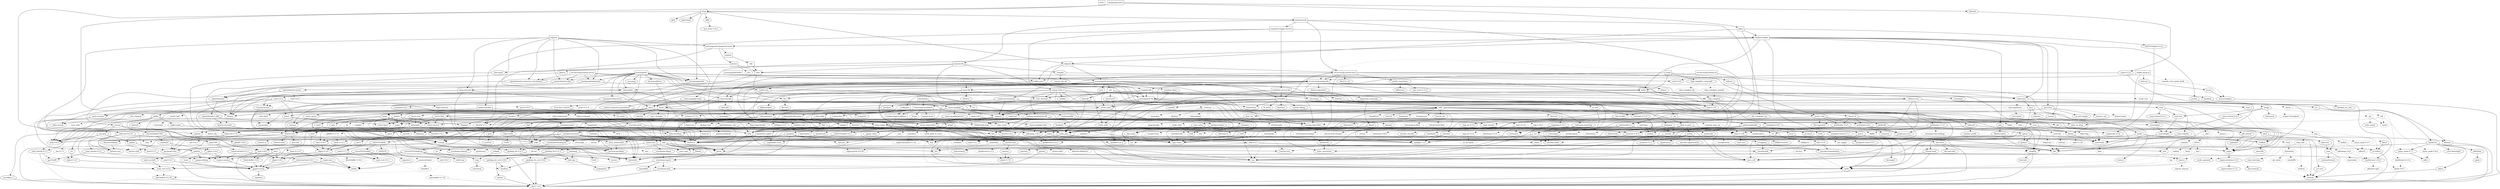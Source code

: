 digraph {
    0 [ label = "tests" shape = box]
    1 [ label = "catalyst-toolbox" shape = box]
    2 [ label = "chain-addr" shape = box]
    3 [ label = "chain-core" shape = box]
    4 [ label = "chain-ser" shape = box]
    5 [ label = "chain-crypto" shape = box]
    6 [ label = "typed-bytes" shape = box]
    7 [ label = "chain-impl-mockchain" shape = box]
    8 [ label = "cardano-legacy-address" shape = box]
    9 [ label = "chain-time" shape = box]
    10 [ label = "chain-vote" shape = box]
    11 [ label = "imhamt" shape = box]
    12 [ label = "sparse-array" shape = box]
    13 [ label = "chain-storage" shape = box]
    14 [ label = "jcli" shape = box]
    15 [ label = "jormungandr-lib" shape = box]
    16 [ label = "jormungandr-automation" shape = box]
    17 [ label = "jortestkit" shape = box]
    18 [ label = "jormungandr-integration-tests" shape = box]
    19 [ label = "hersir" shape = box]
    20 [ label = "thor" shape = box]
    21 [ label = "loki" shape = box]
    22 [ label = "mjolnir" shape = box]
    23 [ label = "snapshot-lib" shape = box]
    24 [ label = "symmetric-cipher" shape = box]
    25 [ label = "vit-servicing-station-lib" shape = box]
    26 [ label = "event-db" shape = box]
    27 [ label = "vit-servicing-station-tests" shape = box]
    28 [ label = "wallet" shape = box]
    29 [ label = "chain-path-derivation" shape = box]
    30 [ label = "hdkeygen" shape = box]
    31 [ label = "chain-network" shape = box]
    32 [ label = "jormungandrwallet" shape = box]
    33 [ label = "wallet-core" shape = box]
    34 [ label = "wallet-wasm-js" shape = box]
    35 [ label = "jormungandr" shape = box]
    36 [ label = "explorer" shape = box]
    37 [ label = "settings" shape = box]
    38 [ label = "blockchain" shape = box]
    39 [ label = "vit-servicing-station-cli" shape = box]
    40 [ label = "vit-servicing-station-server" shape = box]
    41 [ label = "iapyx" shape = box]
    42 [ label = "valgrind" shape = box]
    43 [ label = "vitup" shape = box]
    44 [ label = "mainnet-lib" shape = box]
    45 [ label = "mainnet-tools" shape = box]
    46 [ label = "scheduler-service-lib" shape = box]
    47 [ label = "signals-handler" shape = box]
    48 [ label = "snapshot-trigger-service" shape = box]
    49 [ label = "voting_tools_rs" shape = box]
    50 [ label = "integration-tests" shape = box]
    51 [ label = "cat-data-service" shape = box]
    52 [ label = "audit" shape = box]
    53 [ label = "assert_fs" ]
    54 [ label = "bech32 0.8.1" ]
    55 [ label = "clap 4.3.23" ]
    56 [ label = "color-eyre" ]
    57 [ label = "csv" ]
    58 [ label = "fraction" ]
    59 [ label = "futures" ]
    60 [ label = "gag" ]
    61 [ label = "governor" ]
    62 [ label = "graphql_client" ]
    63 [ label = "hex" ]
    64 [ label = "image" ]
    65 [ label = "itertools 0.10.5" ]
    66 [ label = "once_cell" ]
    67 [ label = "qrcode" ]
    68 [ label = "quircs" ]
    69 [ label = "rand 0.8.5" ]
    70 [ label = "rand_chacha 0.3.1" ]
    71 [ label = "rayon" ]
    72 [ label = "regex" ]
    73 [ label = "reqwest" ]
    74 [ label = "rust_decimal" ]
    75 [ label = "serde" ]
    76 [ label = "serde_json" ]
    77 [ label = "serde_yaml" ]
    78 [ label = "sscanf" ]
    79 [ label = "thiserror" ]
    80 [ label = "time 0.3.26" ]
    81 [ label = "tokio" ]
    82 [ label = "tracing" ]
    83 [ label = "tracing-subscriber" ]
    84 [ label = "url" ]
    85 [ label = "cryptoxide 0.4.4" ]
    86 [ label = "proptest" ]
    87 [ label = "quickcheck" ]
    88 [ label = "curve25519-dalek-ng" ]
    89 [ label = "ed25519-bip32 0.4.1" ]
    90 [ label = "ed25519-dalek" ]
    91 [ label = "generic-array" ]
    92 [ label = "rand_core 0.6.4" ]
    93 [ label = "sha2 0.10.7" ]
    94 [ label = "lazy_static" ]
    95 [ label = "strum" ]
    96 [ label = "cbor_event" ]
    97 [ label = "base64 0.21.2" ]
    98 [ label = "const_format" ]
    99 [ label = "criterion" style = dashed]
    100 [ label = "data-pile" ]
    101 [ label = "sled" ]
    102 [ label = "tempfile" ]
    103 [ label = "base64 0.13.1" ]
    104 [ label = "bincode" ]
    105 [ label = "bytes" ]
    106 [ label = "clap_complete" ]
    107 [ label = "gtmpl" ]
    108 [ label = "rpassword" ]
    109 [ label = "http" ]
    110 [ label = "humantime" ]
    111 [ label = "parity-multiaddr" ]
    112 [ label = "serde_with" ]
    113 [ label = "assert_cmd" ]
    114 [ label = "bytesize" ]
    115 [ label = "custom_debug" ]
    116 [ label = "flate2" ]
    117 [ label = "fs_extra" ]
    118 [ label = "json" ]
    119 [ label = "keynesis" ]
    120 [ label = "log" ]
    121 [ label = "netstat2" ]
    122 [ label = "os_info" ]
    123 [ label = "poldercast" ]
    124 [ label = "predicates 2.1.5" ]
    125 [ label = "prost 0.9.0" ]
    126 [ label = "semver" ]
    127 [ label = "sysinfo" ]
    128 [ label = "tar" ]
    129 [ label = "tokio-stream" ]
    130 [ label = "tonic 0.6.2" ]
    131 [ label = "warp" ]
    132 [ label = "zip" ]
    133 [ label = "console" ]
    134 [ label = "dialoguer" ]
    135 [ label = "indicatif" ]
    136 [ label = "sha-1" ]
    137 [ label = "sha2 0.9.9" ]
    138 [ label = "bech32 0.7.3" ]
    139 [ label = "yaml-rust" ]
    140 [ label = "ctrlc" ]
    141 [ label = "slave-pool" ]
    142 [ label = "cocoon" ]
    143 [ label = "dirs" ]
    144 [ label = "serde_test" style = dashed]
    145 [ label = "zeroize" ]
    146 [ label = "diesel" ]
    147 [ label = "diesel_migrations" ]
    148 [ label = "dotenv" ]
    149 [ label = "http-zipkin" ]
    150 [ label = "notify" ]
    151 [ label = "r2d2" ]
    152 [ label = "simplelog 0.8.0" ]
    153 [ label = "tracing-futures" ]
    154 [ label = "bb8" ]
    155 [ label = "bb8-postgres" ]
    156 [ label = "chrono" ]
    157 [ label = "dotenvy" ]
    158 [ label = "tokio-postgres" ]
    159 [ label = "cfg-if 0.1.10" ]
    160 [ label = "dyn-clone" ]
    161 [ label = "fake" ]
    162 [ label = "hyper" ]
    163 [ label = "postgres" ]
    164 [ label = "pretty_assertions" ]
    165 [ label = "rand 0.7.3" ]
    166 [ label = "rand_core 0.5.1" ]
    167 [ label = "refinery" ]
    168 [ label = "hashlink" ]
    169 [ label = "http-body" ]
    170 [ label = "pin-project" ]
    171 [ label = "clear_on_drop" ]
    172 [ label = "console_error_panic_hook" style = dashed]
    173 [ label = "getrandom 0.2.10" ]
    174 [ label = "js-sys" ]
    175 [ label = "wasm-bindgen" ]
    176 [ label = "web-sys" ]
    177 [ label = "arc-swap" ]
    178 [ label = "jsonrpsee-core" ]
    179 [ label = "jsonrpsee-http-server" ]
    180 [ label = "linked-hash-map" ]
    181 [ label = "local-ip-address" ]
    182 [ label = "lru" ]
    183 [ label = "opentelemetry" ]
    184 [ label = "opentelemetry-otlp" ]
    185 [ label = "opentelemetry-semantic-conventions" ]
    186 [ label = "tokio-util 0.6.10" ]
    187 [ label = "tracing-appender" ]
    188 [ label = "tracing-opentelemetry" ]
    189 [ label = "trust-dns-resolver" ]
    190 [ label = "anyhow" ]
    191 [ label = "async-graphql" ]
    192 [ label = "async-graphql-warp" ]
    193 [ label = "futures-channel" ]
    194 [ label = "futures-util" ]
    195 [ label = "ed25519-bip32 0.3.2" ]
    196 [ label = "prettytable-rs" ]
    197 [ label = "warp-reverse-proxy" ]
    198 [ label = "diffy" ]
    199 [ label = "glob" ]
    200 [ label = "path-slash" ]
    201 [ label = "rustls" ]
    202 [ label = "rustls-pemfile" ]
    203 [ label = "tempdir" ]
    204 [ label = "tokio-rustls" ]
    205 [ label = "uuid 0.8.2" ]
    206 [ label = "walkdir" ]
    207 [ label = "cardano-serialization-lib" ]
    208 [ label = "pharos" ]
    209 [ label = "job_scheduler_ng" ]
    210 [ label = "num-traits" ]
    211 [ label = "uuid 1.4.1" ]
    212 [ label = "bytekind" ]
    213 [ label = "cddl" ]
    214 [ label = "ciborium" ]
    215 [ label = "dashmap" ]
    216 [ label = "microtype" ]
    217 [ label = "nonempty" ]
    218 [ label = "validity" ]
    219 [ label = "cfg-if 1.0.0" ]
    220 [ label = "libmath" ]
    221 [ label = "rand_chacha 0.2.2" ]
    222 [ label = "axum" ]
    223 [ label = "metrics" ]
    224 [ label = "metrics-exporter-prometheus" ]
    225 [ label = "tower-http" ]
    226 [ label = "clap_complete_command" ]
    227 [ label = "anstyle" ]
    228 [ label = "doc-comment" ]
    229 [ label = "globwalk" ]
    230 [ label = "predicates 3.0.3" ]
    231 [ label = "predicates-core" ]
    232 [ label = "predicates-tree" ]
    233 [ label = "clap_builder" ]
    234 [ label = "backtrace" ]
    235 [ label = "color-spantrace" style = dashed]
    236 [ label = "eyre" ]
    237 [ label = "indenter" ]
    238 [ label = "owo-colors" ]
    239 [ label = "tracing-error" style = dashed]
    240 [ label = "csv-core" ]
    241 [ label = "itoa" ]
    242 [ label = "ryu" ]
    243 [ label = "num" ]
    244 [ label = "futures-core" ]
    245 [ label = "futures-executor" ]
    246 [ label = "futures-io" ]
    247 [ label = "futures-sink" ]
    248 [ label = "futures-task" ]
    249 [ label = "filedescriptor" ]
    250 [ label = "futures-timer" style = dashed]
    251 [ label = "no-std-compat" ]
    252 [ label = "nonzero_ext" ]
    253 [ label = "parking_lot 0.12.1" ]
    254 [ label = "smallvec" ]
    255 [ label = "bytemuck" ]
    256 [ label = "byteorder" ]
    257 [ label = "color_quant" ]
    258 [ label = "gif" style = dashed]
    259 [ label = "jpeg-decoder" style = dashed]
    260 [ label = "num-iter" ]
    261 [ label = "num-rational 0.3.2" ]
    262 [ label = "png" style = dashed]
    263 [ label = "scoped_threadpool" style = dashed]
    264 [ label = "tiff" style = dashed]
    265 [ label = "either" ]
    266 [ label = "checked_int_cast" ]
    267 [ label = "ppv-lite86" ]
    268 [ label = "rayon-core" ]
    269 [ label = "aho-corasick" ]
    270 [ label = "memchr" ]
    271 [ label = "regex-automata 0.3.6" ]
    272 [ label = "regex-syntax 0.7.4" ]
    273 [ label = "serde_urlencoded" ]
    274 [ label = "tower-service" ]
    275 [ label = "arrayvec 0.7.4" ]
    276 [ label = "borsh" style = dashed]
    277 [ label = "rkyv" style = dashed]
    278 [ label = "indexmap 1.9.3" ]
    279 [ label = "deranged" ]
    280 [ label = "time-core" ]
    281 [ label = "mio" style = dashed]
    282 [ label = "num_cpus" ]
    283 [ label = "pin-project-lite" ]
    284 [ label = "tracing-core" ]
    285 [ label = "matchers" style = dashed]
    286 [ label = "nu-ansi-term" style = dashed]
    287 [ label = "sharded-slab" style = dashed]
    288 [ label = "thread_local" ]
    289 [ label = "tracing-log" style = dashed]
    290 [ label = "tracing-serde" style = dashed]
    291 [ label = "form_urlencoded" ]
    292 [ label = "idna 0.4.0" ]
    293 [ label = "percent-encoding" ]
    294 [ label = "bit-set" style = dashed]
    295 [ label = "bitflags 1.3.2" ]
    296 [ label = "rand_xorshift" ]
    297 [ label = "regex-syntax 0.6.29" style = dashed]
    298 [ label = "rusty-fork" style = dashed]
    299 [ label = "unarray" ]
    300 [ label = "env_logger" style = dashed]
    301 [ label = "digest 0.9.0" ]
    302 [ label = "subtle-ng" ]
    303 [ label = "curve25519-dalek" ]
    304 [ label = "ed25519" ]
    305 [ label = "typenum" ]
    306 [ label = "digest 0.10.7" ]
    307 [ label = "atty" style = dashed]
    308 [ label = "cast" style = dashed]
    309 [ label = "clap 2.34.0" style = dashed]
    310 [ label = "criterion-plot" style = dashed]
    311 [ label = "oorandom" style = dashed]
    312 [ label = "plotters" style = dashed]
    313 [ label = "serde_cbor" style = dashed]
    314 [ label = "tinytemplate" style = dashed]
    315 [ label = "memmap2" ]
    316 [ label = "crc32fast" ]
    317 [ label = "crossbeam-epoch" ]
    318 [ label = "crossbeam-utils" ]
    319 [ label = "fxhash" ]
    320 [ label = "libc" ]
    321 [ label = "parking_lot 0.11.2" ]
    322 [ label = "fastrand" ]
    323 [ label = "gtmpl_value" ]
    324 [ label = "fnv" ]
    325 [ label = "arrayref" ]
    326 [ label = "bs58" ]
    327 [ label = "data-encoding" ]
    328 [ label = "multihash" ]
    329 [ label = "static_assertions" ]
    330 [ label = "unsigned-varint 0.7.1" ]
    331 [ label = "bstr" ]
    332 [ label = "wait-timeout" ]
    333 [ label = "miniz_oxide 0.7.1" ]
    334 [ label = "cryptoxide 0.3.6" ]
    335 [ label = "difflib" style = dashed]
    336 [ label = "float-cmp" style = dashed]
    337 [ label = "normalize-line-endings" style = dashed]
    338 [ label = "filetime" ]
    339 [ label = "tokio-util 0.7.8" ]
    340 [ label = "async-stream" ]
    341 [ label = "h2" style = dashed]
    342 [ label = "hyper-timeout" style = dashed]
    343 [ label = "tower" ]
    344 [ label = "tower-layer" ]
    345 [ label = "headers" ]
    346 [ label = "mime" ]
    347 [ label = "mime_guess" ]
    348 [ label = "multer" ]
    349 [ label = "scoped-tls" ]
    350 [ label = "tokio-tungstenite" style = dashed]
    351 [ label = "aes 0.8.3" style = dashed]
    352 [ label = "bzip2" style = dashed]
    353 [ label = "constant_time_eq" style = dashed]
    354 [ label = "hmac 0.12.1" ]
    355 [ label = "pbkdf2 0.11.0" style = dashed]
    356 [ label = "sha1" ]
    357 [ label = "zstd" style = dashed]
    358 [ label = "unicode-width" ]
    359 [ label = "shell-words" ]
    360 [ label = "number_prefix" ]
    361 [ label = "block-buffer 0.9.0" ]
    362 [ label = "opaque-debug" ]
    363 [ label = "crossbeam-channel" ]
    364 [ label = "aes-gcm" ]
    365 [ label = "chacha20poly1305" ]
    366 [ label = "hmac 0.11.0" ]
    367 [ label = "pbkdf2 0.9.0" ]
    368 [ label = "dirs-sys" ]
    369 [ label = "pq-sys" style = dashed]
    370 [ label = "migrations_internals" ]
    371 [ label = "zipkin" ]
    372 [ label = "scheduled-thread-pool" ]
    373 [ label = "termcolor" ]
    374 [ label = "time 0.1.43" style = dashed]
    375 [ label = "fallible-iterator" ]
    376 [ label = "phf" ]
    377 [ label = "postgres-protocol" ]
    378 [ label = "postgres-types" ]
    379 [ label = "whoami" ]
    380 [ label = "unidecode" ]
    381 [ label = "url-escape" style = dashed]
    382 [ label = "httparse" ]
    383 [ label = "httpdate" ]
    384 [ label = "socket2" style = dashed]
    385 [ label = "want" ]
    386 [ label = "ansi_term 0.11.0" ]
    387 [ label = "difference" ]
    388 [ label = "getrandom 0.1.16" style = dashed]
    389 [ label = "refinery-core" ]
    390 [ label = "hashbrown 0.14.0" ]
    391 [ label = "beef" ]
    392 [ label = "jsonrpsee-types" ]
    393 [ label = "rustc-hash" style = dashed]
    394 [ label = "globset" ]
    395 [ label = "unicase" ]
    396 [ label = "hashbrown 0.12.3" ]
    397 [ label = "opentelemetry_api" ]
    398 [ label = "opentelemetry_sdk" ]
    399 [ label = "opentelemetry-proto" ]
    400 [ label = "prost 0.11.9" style = dashed]
    401 [ label = "tonic 0.8.3" style = dashed]
    402 [ label = "slab" style = dashed]
    403 [ label = "lru-cache" ]
    404 [ label = "resolv-conf" style = dashed]
    405 [ label = "trust-dns-proto" ]
    406 [ label = "async-graphql-parser" ]
    407 [ label = "async-graphql-value" ]
    408 [ label = "fast_chemail" style = dashed]
    409 [ label = "pin-utils" ]
    410 [ label = "encode_unicode" ]
    411 [ label = "is-terminal" ]
    412 [ label = "term" ]
    413 [ label = "ansi_term 0.12.1" ]
    414 [ label = "ring" ]
    415 [ label = "sct" ]
    416 [ label = "webpki" ]
    417 [ label = "rand 0.4.6" ]
    418 [ label = "remove_dir_all" ]
    419 [ label = "same-file" ]
    420 [ label = "num-bigint" ]
    421 [ label = "num-integer" ]
    422 [ label = "schemars" ]
    423 [ label = "cron" ]
    424 [ label = "libm" style = dashed]
    425 [ label = "abnf_to_pest" ]
    426 [ label = "base16" ]
    427 [ label = "base64-url" style = dashed]
    428 [ label = "clap 3.2.25" style = dashed]
    429 [ label = "codespan-reporting" ]
    430 [ label = "hexf-parse" ]
    431 [ label = "itertools 0.11.0" ]
    432 [ label = "lexical-core" ]
    433 [ label = "pest_meta" ]
    434 [ label = "pest_vm" ]
    435 [ label = "simplelog 0.12.1" ]
    436 [ label = "uriparse" style = dashed]
    437 [ label = "ciborium-io" ]
    438 [ label = "ciborium-ll" ]
    439 [ label = "lock_api" ]
    440 [ label = "parking_lot_core 0.9.8" ]
    441 [ label = "secrecy" style = dashed]
    442 [ label = "rand 0.3.23" ]
    443 [ label = "axum-core" ]
    444 [ label = "matchit" ]
    445 [ label = "serde_path_to_error" style = dashed]
    446 [ label = "sync_wrapper" ]
    447 [ label = "ahash 0.7.6" ]
    448 [ label = "ipnet" ]
    449 [ label = "metrics-util" ]
    450 [ label = "quanta" ]
    451 [ label = "bitflags 2.4.0" ]
    452 [ label = "http-range-header" ]
    453 [ label = "clap_complete_fig" style = dashed]
    454 [ label = "clap_complete_nushell" style = dashed]
    455 [ label = "ignore" ]
    456 [ label = "termtree" ]
    457 [ label = "anstream" style = dashed]
    458 [ label = "clap_lex 0.5.0" ]
    459 [ label = "strsim" style = dashed]
    460 [ label = "addr2line" ]
    461 [ label = "object" ]
    462 [ label = "rustc-demangle" ]
    463 [ label = "num-complex" ]
    464 [ label = "num-rational 0.4.1" ]
    465 [ label = "weezl" style = dashed]
    466 [ label = "deflate" style = dashed]
    467 [ label = "miniz_oxide 0.3.7" style = dashed]
    468 [ label = "miniz_oxide 0.4.4" style = dashed]
    469 [ label = "crossbeam-deque" ]
    470 [ label = "hashbrown 0.13.2" style = dashed]
    471 [ label = "bitvec" style = dashed]
    472 [ label = "bytecheck" style = dashed]
    473 [ label = "ptr_meta" style = dashed]
    474 [ label = "rend" style = dashed]
    475 [ label = "seahash" style = dashed]
    476 [ label = "tinyvec" ]
    477 [ label = "regex-automata 0.1.10" style = dashed]
    478 [ label = "overload" style = dashed]
    479 [ label = "unicode-bidi" ]
    480 [ label = "unicode-normalization" ]
    481 [ label = "bit-vec" style = dashed]
    482 [ label = "quick-error" style = dashed]
    483 [ label = "subtle" ]
    484 [ label = "signature" ]
    485 [ label = "block-buffer 0.10.4" style = dashed]
    486 [ label = "crypto-common" ]
    487 [ label = "textwrap 0.11.0" style = dashed]
    488 [ label = "plotters-backend" style = dashed]
    489 [ label = "plotters-svg" style = dashed]
    490 [ label = "half" ]
    491 [ label = "memoffset" ]
    492 [ label = "scopeguard" ]
    493 [ label = "instant" ]
    494 [ label = "parking_lot_core 0.8.6" ]
    495 [ label = "unsigned-varint 0.5.1" ]
    496 [ label = "adler" ]
    497 [ label = "tokio-io-timeout" style = dashed]
    498 [ label = "headers-core" ]
    499 [ label = "encoding_rs" ]
    500 [ label = "spin" ]
    501 [ label = "tungstenite" style = dashed]
    502 [ label = "cipher 0.4.4" ]
    503 [ label = "bzip2-sys" style = dashed]
    504 [ label = "password-hash" style = dashed]
    505 [ label = "zstd-safe" style = dashed]
    506 [ label = "aead 0.4.3" ]
    507 [ label = "aes 0.7.5" style = dashed]
    508 [ label = "cipher 0.3.0" ]
    509 [ label = "ctr" ]
    510 [ label = "ghash" ]
    511 [ label = "aead 0.5.2" ]
    512 [ label = "chacha20" ]
    513 [ label = "poly1305" ]
    514 [ label = "crypto-mac" ]
    515 [ label = "lazycell" ]
    516 [ label = "zipkin-types" ]
    517 [ label = "phf_shared" ]
    518 [ label = "md-5" ]
    519 [ label = "stringprep" ]
    520 [ label = "try-lock" ]
    521 [ label = "siphasher" ]
    522 [ label = "toml" ]
    523 [ label = "ahash 0.8.3" style = dashed]
    524 [ label = "allocator-api2" style = dashed]
    525 [ label = "hostname" style = dashed]
    526 [ label = "idna 0.2.3" ]
    527 [ label = "pest" ]
    528 [ label = "ascii_utils" style = dashed]
    529 [ label = "dirs-next" ]
    530 [ label = "untrusted" ]
    531 [ label = "nom" ]
    532 [ label = "abnf" ]
    533 [ label = "pretty" ]
    534 [ label = "clap_lex 0.2.4" style = dashed]
    535 [ label = "textwrap 0.16.0" style = dashed]
    536 [ label = "lexical-parse-float" style = dashed]
    537 [ label = "lexical-parse-integer" style = dashed]
    538 [ label = "lexical-util" ]
    539 [ label = "lexical-write-float" style = dashed]
    540 [ label = "lexical-write-integer" style = dashed]
    541 [ label = "atomic-shim" style = dashed]
    542 [ label = "hashbrown 0.11.2" style = dashed]
    543 [ label = "sketches-ddsketch" style = dashed]
    544 [ label = "anstyle-parse" style = dashed]
    545 [ label = "anstyle-query" style = dashed]
    546 [ label = "colorchoice" style = dashed]
    547 [ label = "utf8parse" style = dashed]
    548 [ label = "gimli" ]
    549 [ label = "adler32" style = dashed]
    550 [ label = "funty" style = dashed]
    551 [ label = "radium" style = dashed]
    552 [ label = "tap" style = dashed]
    553 [ label = "wyz" style = dashed]
    554 [ label = "simdutf8" style = dashed]
    555 [ label = "tinyvec_macros" style = dashed]
    556 [ label = "utf-8" style = dashed]
    557 [ label = "inout" ]
    558 [ label = "base64ct" style = dashed]
    559 [ label = "zstd-sys" style = dashed]
    560 [ label = "polyval" ]
    561 [ label = "universal-hash 0.5.1" ]
    562 [ label = "serde_spanned" ]
    563 [ label = "toml_datetime" ]
    564 [ label = "toml_edit" style = dashed]
    565 [ label = "match_cfg" style = dashed]
    566 [ label = "matches" ]
    567 [ label = "ucd-trie" ]
    568 [ label = "dirs-sys-next" ]
    569 [ label = "minimal-lexical" ]
    570 [ label = "abnf-core" ]
    571 [ label = "arrayvec 0.5.2" ]
    572 [ label = "typed-arena" ]
    573 [ label = "unicode-segmentation" ]
    574 [ label = "os_str_bytes" style = dashed]
    575 [ label = "universal-hash 0.4.1" ]
    576 [ label = "indexmap 2.0.0" style = dashed]
    577 [ label = "winnow" style = dashed]
    578 [ label = "equivalent" style = dashed]
    1 -> 56 [ ]
    1 -> 60 [ ]
    1 -> 61 [ ]
    1 -> 18 [ ]
    1 -> 67 [ ]
    1 -> 68 [ ]
    1 -> 78 [ ]
    1 -> 24 [ ]
    1 -> 25 [ style = dotted]
    1 -> 28 [ ]
    2 -> 3 [ ]
    2 -> 5 [ ]
    3 -> 4 [ ]
    4 -> 79 [ ]
    5 -> 54 [ ]
    5 -> 88 [ ]
    5 -> 89 [ ]
    5 -> 90 [ ]
    5 -> 63 [ ]
    5 -> 86 [ style = dotted]
    5 -> 87 [ style = dotted]
    5 -> 71 [ ]
    5 -> 93 [ ]
    5 -> 6 [ ]
    7 -> 8 [ ]
    7 -> 2 [ ]
    7 -> 9 [ ]
    7 -> 10 [ ]
    7 -> 11 [ ]
    7 -> 12 [ ]
    7 -> 95 [ ]
    7 -> 82 [ ]
    8 -> 96 [ ]
    8 -> 89 [ ]
    9 -> 3 [ ]
    9 -> 86 [ style = dotted]
    9 -> 87 [ style = dotted]
    10 -> 97 [ ]
    10 -> 3 [ ]
    10 -> 5 [ ]
    10 -> 98 [ ]
    11 -> 86 [ style = dotted]
    11 -> 79 [ ]
    13 -> 99 [ style = dotted]
    13 -> 100 [ ]
    13 -> 92 [ style = dotted]
    13 -> 101 [ ]
    13 -> 102 [ style = dotted]
    13 -> 79 [ ]
    14 -> 104 [ ]
    14 -> 106 [ ]
    14 -> 107 [ ]
    14 -> 15 [ ]
    14 -> 73 [ ]
    14 -> 108 [ ]
    14 -> 77 [ ]
    15 -> 7 [ ]
    15 -> 109 [ ]
    15 -> 110 [ ]
    15 -> 111 [ ]
    15 -> 112 [ ]
    16 -> 113 [ ]
    16 -> 13 [ ]
    16 -> 62 [ ]
    16 -> 14 [ ]
    16 -> 17 [ ]
    16 -> 118 [ ]
    16 -> 121 [ ]
    16 -> 123 [ ]
    16 -> 130 [ ]
    16 -> 83 [ ]
    17 -> 53 [ ]
    17 -> 54 [ ]
    17 -> 114 [ ]
    17 -> 57 [ ]
    17 -> 115 [ ]
    17 -> 134 [ ]
    17 -> 117 [ ]
    17 -> 63 [ ]
    17 -> 110 [ ]
    17 -> 135 [ ]
    17 -> 122 [ ]
    17 -> 124 [ ]
    17 -> 73 [ ]
    17 -> 126 [ ]
    17 -> 77 [ ]
    17 -> 136 [ ]
    17 -> 137 [ ]
    17 -> 127 [ ]
    17 -> 128 [ ]
    17 -> 131 [ ]
    17 -> 132 [ ]
    18 -> 138 [ ]
    18 -> 19 [ ]
    18 -> 22 [ ]
    19 -> 140 [ ]
    19 -> 141 [ ]
    19 -> 20 [ ]
    20 -> 142 [ ]
    20 -> 143 [ ]
    20 -> 16 [ ]
    21 -> 20 [ ]
    22 -> 21 [ ]
    23 -> 58 [ ]
    23 -> 15 [ ]
    23 -> 73 [ ]
    23 -> 74 [ ]
    23 -> 144 [ style = dotted]
    24 -> 85 [ ]
    24 -> 69 [ ]
    24 -> 79 [ ]
    24 -> 145 [ ]
    25 -> 55 [ ]
    25 -> 147 [ ]
    25 -> 148 [ ]
    25 -> 26 [ ]
    25 -> 149 [ ]
    25 -> 65 [ ]
    25 -> 150 [ ]
    25 -> 152 [ ]
    25 -> 23 [ ]
    25 -> 153 [ ]
    25 -> 83 [ ]
    25 -> 131 [ ]
    26 -> 155 [ ]
    26 -> 157 [ ]
    26 -> 74 [ ]
    26 -> 79 [ ]
    27 -> 113 [ ]
    27 -> 159 [ ]
    27 -> 160 [ ]
    27 -> 161 [ ]
    27 -> 17 [ ]
    27 -> 164 [ ]
    27 -> 167 [ ]
    27 -> 25 [ ]
    28 -> 168 [ ]
    28 -> 30 [ ]
    28 -> 65 [ ]
    28 -> 15 [ ]
    29 -> 79 [ ]
    30 -> 8 [ ]
    30 -> 2 [ ]
    30 -> 29 [ ]
    31 -> 5 [ ]
    31 -> 59 [ ]
    31 -> 79 [ ]
    31 -> 130 [ ]
    32 -> 33 [ ]
    33 -> 138 [ ]
    33 -> 24 [ ]
    33 -> 28 [ ]
    34 -> 171 [ ]
    34 -> 172 [ style = dotted]
    34 -> 33 [ ]
    34 -> 176 [ ]
    35 -> 177 [ ]
    35 -> 31 [ ]
    35 -> 13 [ ]
    35 -> 55 [ ]
    35 -> 149 [ ]
    35 -> 15 [ ]
    35 -> 179 [ ]
    35 -> 181 [ ]
    35 -> 184 [ ]
    35 -> 185 [ ]
    35 -> 123 [ ]
    35 -> 73 [ ]
    35 -> 77 [ ]
    35 -> 187 [ ]
    35 -> 188 [ ]
    35 -> 189 [ ]
    35 -> 131 [ ]
    36 -> 190 [ ]
    36 -> 192 [ ]
    36 -> 31 [ ]
    36 -> 149 [ ]
    36 -> 18 [ ]
    36 -> 184 [ ]
    36 -> 185 [ ]
    36 -> 187 [ ]
    36 -> 188 [ ]
    37 -> 101 [ ]
    37 -> 79 [ ]
    38 -> 7 [ ]
    38 -> 182 [ ]
    39 -> 57 [ ]
    39 -> 25 [ ]
    40 -> 184 [ ]
    40 -> 185 [ ]
    40 -> 187 [ ]
    40 -> 188 [ ]
    40 -> 25 [ ]
    41 -> 1 [ ]
    41 -> 195 [ ]
    41 -> 196 [ ]
    41 -> 42 [ ]
    42 -> 16 [ ]
    42 -> 27 [ ]
    42 -> 33 [ ]
    42 -> 197 [ ]
    43 -> 198 [ ]
    43 -> 199 [ ]
    43 -> 45 [ ]
    43 -> 200 [ ]
    43 -> 187 [ ]
    43 -> 205 [ ]
    43 -> 42 [ ]
    44 -> 207 [ ]
    44 -> 208 [ ]
    44 -> 23 [ ]
    44 -> 203 [ ]
    44 -> 20 [ ]
    45 -> 209 [ ]
    45 -> 44 [ ]
    45 -> 196 [ ]
    45 -> 48 [ ]
    45 -> 27 [ ]
    46 -> 156 [ ]
    46 -> 55 [ ]
    46 -> 59 [ ]
    46 -> 17 [ ]
    46 -> 211 [ ]
    47 -> 59 [ ]
    47 -> 81 [ ]
    48 -> 1 [ ]
    48 -> 46 [ ]
    48 -> 47 [ ]
    48 -> 49 [ ]
    49 -> 212 [ ]
    49 -> 207 [ ]
    49 -> 213 [ ]
    49 -> 55 [ ]
    49 -> 56 [ ]
    49 -> 215 [ ]
    49 -> 143 [ ]
    49 -> 216 [ ]
    49 -> 217 [ ]
    49 -> 86 [ ]
    49 -> 71 [ ]
    49 -> 74 [ ]
    49 -> 218 [ ]
    50 -> 41 [ ]
    50 -> 220 [ ]
    50 -> 221 [ ]
    50 -> 43 [ ]
    51 -> 222 [ ]
    51 -> 55 [ ]
    51 -> 26 [ ]
    51 -> 224 [ ]
    51 -> 112 [ ]
    51 -> 225 [ ]
    51 -> 83 [ ]
    52 -> 13 [ ]
    52 -> 226 [ ]
    52 -> 56 [ ]
    52 -> 77 [ ]
    52 -> 28 [ ]
    53 -> 228 [ ]
    53 -> 229 [ ]
    53 -> 230 [ ]
    53 -> 232 [ ]
    53 -> 102 [ ]
    55 -> 233 [ ]
    56 -> 234 [ ]
    56 -> 235 [ style = dotted]
    56 -> 236 [ ]
    57 -> 240 [ ]
    57 -> 241 [ ]
    57 -> 242 [ ]
    57 -> 75 [ ]
    58 -> 94 [ style = dotted]
    58 -> 243 [ ]
    59 -> 245 [ style = dotted]
    60 -> 249 [ ]
    60 -> 102 [ ]
    61 -> 59 [ style = dotted]
    61 -> 250 [ style = dotted]
    61 -> 251 [ ]
    61 -> 252 [ ]
    61 -> 253 [ ]
    61 -> 69 [ style = dotted]
    62 -> 76 [ ]
    64 -> 255 [ ]
    64 -> 258 [ style = dotted]
    64 -> 260 [ ]
    64 -> 261 [ ]
    64 -> 262 [ style = dotted]
    64 -> 263 [ style = dotted]
    64 -> 264 [ style = dotted]
    65 -> 265 [ ]
    67 -> 266 [ ]
    67 -> 64 [ style = dotted]
    68 -> 210 [ ]
    68 -> 79 [ ]
    69 -> 70 [ style = dotted]
    70 -> 267 [ ]
    70 -> 92 [ ]
    71 -> 265 [ ]
    71 -> 268 [ ]
    72 -> 271 [ ]
    73 -> 97 [ ]
    73 -> 194 [ ]
    73 -> 109 [ ]
    73 -> 76 [ style = dotted]
    73 -> 273 [ ]
    73 -> 274 [ ]
    73 -> 84 [ ]
    74 -> 275 [ ]
    74 -> 276 [ style = dotted]
    74 -> 163 [ style = dotted]
    74 -> 277 [ style = dotted]
    76 -> 241 [ ]
    76 -> 242 [ ]
    76 -> 75 [ ]
    77 -> 278 [ ]
    77 -> 242 [ ]
    77 -> 139 [ ]
    78 -> 98 [ ]
    78 -> 94 [ ]
    78 -> 72 [ ]
    80 -> 279 [ ]
    80 -> 241 [ style = dotted]
    80 -> 280 [ ]
    81 -> 105 [ style = dotted]
    81 -> 281 [ style = dotted]
    81 -> 282 [ style = dotted]
    81 -> 253 [ style = dotted]
    81 -> 283 [ ]
    82 -> 219 [ ]
    82 -> 120 [ style = dotted]
    82 -> 283 [ ]
    82 -> 284 [ ]
    83 -> 285 [ style = dotted]
    83 -> 286 [ style = dotted]
    83 -> 72 [ style = dotted]
    83 -> 76 [ style = dotted]
    83 -> 287 [ style = dotted]
    83 -> 254 [ style = dotted]
    83 -> 288 [ style = dotted]
    83 -> 80 [ style = dotted]
    83 -> 82 [ style = dotted]
    83 -> 289 [ style = dotted]
    83 -> 290 [ style = dotted]
    84 -> 291 [ ]
    84 -> 292 [ ]
    84 -> 75 [ style = dotted]
    86 -> 294 [ style = dotted]
    86 -> 295 [ ]
    86 -> 256 [ ]
    86 -> 94 [ style = dotted]
    86 -> 210 [ ]
    86 -> 69 [ ]
    86 -> 296 [ ]
    86 -> 297 [ style = dotted]
    86 -> 298 [ style = dotted]
    86 -> 299 [ ]
    87 -> 300 [ style = dotted]
    87 -> 165 [ ]
    88 -> 256 [ ]
    88 -> 301 [ ]
    88 -> 92 [ ]
    88 -> 302 [ ]
    88 -> 145 [ ]
    89 -> 85 [ ]
    90 -> 303 [ ]
    90 -> 304 [ ]
    90 -> 165 [ style = dotted]
    90 -> 75 [ style = dotted]
    90 -> 137 [ ]
    91 -> 305 [ ]
    92 -> 173 [ style = dotted]
    93 -> 306 [ ]
    99 -> 307 [ style = dashed]
    99 -> 309 [ style = dashed]
    99 -> 310 [ style = dashed]
    99 -> 57 [ style = dashed]
    99 -> 59 [ style = dotted]
    99 -> 94 [ style = dashed]
    99 -> 311 [ style = dashed]
    99 -> 312 [ style = dashed]
    99 -> 71 [ style = dashed]
    99 -> 72 [ style = dashed]
    99 -> 313 [ style = dashed]
    99 -> 314 [ style = dashed]
    99 -> 81 [ style = dotted]
    99 -> 206 [ style = dashed]
    100 -> 315 [ ]
    101 -> 316 [ ]
    101 -> 317 [ ]
    101 -> 319 [ ]
    101 -> 320 [ ]
    101 -> 120 [ ]
    101 -> 321 [ ]
    102 -> 219 [ ]
    102 -> 322 [ ]
    104 -> 75 [ ]
    105 -> 75 [ style = dotted]
    106 -> 55 [ ]
    107 -> 323 [ ]
    107 -> 65 [ ]
    107 -> 94 [ ]
    107 -> 293 [ ]
    108 -> 76 [ ]
    109 -> 105 [ ]
    109 -> 324 [ ]
    109 -> 241 [ ]
    111 -> 325 [ ]
    111 -> 326 [ ]
    111 -> 256 [ ]
    111 -> 327 [ ]
    111 -> 328 [ ]
    111 -> 329 [ ]
    111 -> 330 [ ]
    111 -> 84 [ style = dotted]
    112 -> 103 [ style = dotted]
    112 -> 156 [ style = dotted]
    112 -> 63 [ style = dotted]
    112 -> 278 [ style = dotted]
    112 -> 76 [ style = dotted]
    112 -> 80 [ style = dotted]
    113 -> 331 [ ]
    113 -> 228 [ ]
    113 -> 230 [ ]
    113 -> 232 [ ]
    113 -> 332 [ ]
    116 -> 316 [ ]
    116 -> 333 [ style = dotted]
    119 -> 334 [ ]
    119 -> 63 [ ]
    119 -> 70 [ ]
    119 -> 79 [ ]
    120 -> 75 [ style = dotted]
    121 -> 295 [ ]
    121 -> 320 [ ]
    121 -> 79 [ ]
    122 -> 120 [ ]
    123 -> 119 [ ]
    123 -> 182 [ ]
    124 -> 335 [ style = dotted]
    124 -> 336 [ style = dotted]
    124 -> 65 [ ]
    124 -> 337 [ style = dotted]
    124 -> 231 [ ]
    124 -> 72 [ style = dotted]
    125 -> 105 [ ]
    126 -> 75 [ style = dotted]
    127 -> 71 [ style = dotted]
    128 -> 338 [ ]
    129 -> 339 [ style = dotted]
    130 -> 340 [ ]
    130 -> 103 [ ]
    130 -> 342 [ style = dotted]
    130 -> 293 [ ]
    130 -> 125 [ style = dotted]
    130 -> 129 [ ]
    130 -> 186 [ ]
    130 -> 343 [ style = dotted]
    130 -> 153 [ style = dotted]
    131 -> 345 [ ]
    131 -> 162 [ ]
    131 -> 347 [ ]
    131 -> 348 [ style = dotted]
    131 -> 170 [ ]
    131 -> 202 [ ]
    131 -> 349 [ ]
    131 -> 76 [ ]
    131 -> 273 [ ]
    131 -> 204 [ style = dotted]
    131 -> 129 [ ]
    131 -> 350 [ style = dotted]
    132 -> 351 [ style = dotted]
    132 -> 256 [ ]
    132 -> 352 [ style = dotted]
    132 -> 353 [ style = dotted]
    132 -> 116 [ style = dotted]
    132 -> 355 [ style = dotted]
    132 -> 356 [ style = dotted]
    132 -> 80 [ style = dotted]
    132 -> 357 [ style = dotted]
    133 -> 94 [ ]
    133 -> 320 [ ]
    133 -> 358 [ style = dotted]
    134 -> 133 [ ]
    134 -> 359 [ ]
    134 -> 102 [ style = dotted]
    134 -> 145 [ style = dotted]
    135 -> 133 [ ]
    135 -> 360 [ ]
    135 -> 72 [ ]
    136 -> 361 [ ]
    136 -> 219 [ ]
    136 -> 301 [ ]
    136 -> 362 [ ]
    137 -> 361 [ ]
    137 -> 219 [ ]
    137 -> 301 [ ]
    137 -> 362 [ ]
    139 -> 180 [ ]
    141 -> 363 [ ]
    142 -> 364 [ ]
    142 -> 365 [ ]
    142 -> 367 [ ]
    142 -> 69 [ ]
    143 -> 368 [ ]
    144 -> 75 [ style = dashed]
    146 -> 295 [ style = dotted]
    146 -> 256 [ ]
    146 -> 156 [ style = dotted]
    146 -> 369 [ style = dotted]
    146 -> 151 [ style = dotted]
    146 -> 76 [ style = dotted]
    147 -> 370 [ ]
    149 -> 109 [ ]
    149 -> 371 [ ]
    150 -> 295 [ ]
    150 -> 363 [ style = dotted]
    150 -> 338 [ ]
    150 -> 320 [ ]
    150 -> 206 [ ]
    151 -> 120 [ ]
    151 -> 372 [ ]
    152 -> 156 [ ]
    152 -> 120 [ ]
    152 -> 373 [ style = dotted]
    153 -> 170 [ style = dotted]
    153 -> 82 [ ]
    154 -> 194 [ ]
    154 -> 81 [ ]
    155 -> 154 [ ]
    155 -> 158 [ ]
    156 -> 210 [ ]
    156 -> 75 [ style = dotted]
    156 -> 374 [ style = dotted]
    158 -> 194 [ ]
    158 -> 293 [ ]
    158 -> 376 [ ]
    158 -> 378 [ ]
    158 -> 339 [ ]
    158 -> 379 [ ]
    161 -> 156 [ style = dotted]
    161 -> 109 [ style = dotted]
    161 -> 69 [ ]
    161 -> 380 [ ]
    161 -> 381 [ style = dotted]
    162 -> 341 [ style = dotted]
    162 -> 169 [ ]
    162 -> 382 [ ]
    162 -> 383 [ ]
    162 -> 384 [ style = dotted]
    162 -> 274 [ ]
    162 -> 385 [ ]
    163 -> 158 [ ]
    164 -> 386 [ ]
    164 -> 387 [ ]
    165 -> 166 [ ]
    166 -> 388 [ style = dotted]
    167 -> 389 [ ]
    168 -> 390 [ ]
    169 -> 109 [ ]
    169 -> 283 [ ]
    172 -> 175 [ style = dashed]
    173 -> 219 [ ]
    174 -> 175 [ ]
    175 -> 219 [ ]
    176 -> 174 [ ]
    178 -> 275 [ style = dotted]
    178 -> 162 [ style = dotted]
    178 -> 392 [ ]
    178 -> 69 [ style = dotted]
    178 -> 393 [ style = dotted]
    179 -> 394 [ ]
    179 -> 178 [ ]
    179 -> 94 [ ]
    179 -> 395 [ ]
    181 -> 79 [ ]
    182 -> 396 [ style = dotted]
    183 -> 398 [ ]
    184 -> 399 [ ]
    185 -> 183 [ ]
    186 -> 244 [ ]
    186 -> 247 [ ]
    186 -> 402 [ style = dotted]
    186 -> 81 [ ]
    187 -> 363 [ ]
    187 -> 83 [ ]
    188 -> 183 [ ]
    188 -> 83 [ ]
    189 -> 403 [ ]
    189 -> 404 [ style = dotted]
    189 -> 405 [ ]
    191 -> 406 [ ]
    191 -> 340 [ ]
    191 -> 103 [ ]
    191 -> 408 [ style = dotted]
    191 -> 348 [ ]
    191 -> 210 [ ]
    191 -> 66 [ ]
    191 -> 72 [ ]
    191 -> 273 [ ]
    191 -> 329 [ ]
    191 -> 102 [ ]
    192 -> 191 [ ]
    192 -> 131 [ ]
    193 -> 244 [ ]
    193 -> 247 [ style = dotted]
    194 -> 193 [ style = dotted]
    194 -> 246 [ style = dotted]
    194 -> 248 [ ]
    194 -> 270 [ style = dotted]
    194 -> 283 [ ]
    194 -> 409 [ ]
    194 -> 402 [ style = dotted]
    195 -> 334 [ ]
    196 -> 57 [ style = dotted]
    196 -> 410 [ ]
    196 -> 411 [ ]
    196 -> 94 [ ]
    196 -> 412 [ ]
    196 -> 358 [ ]
    197 -> 94 [ ]
    197 -> 73 [ ]
    197 -> 131 [ ]
    198 -> 413 [ ]
    201 -> 120 [ style = dotted]
    201 -> 415 [ ]
    201 -> 416 [ ]
    202 -> 97 [ ]
    203 -> 417 [ ]
    203 -> 418 [ ]
    204 -> 201 [ ]
    204 -> 81 [ ]
    205 -> 173 [ style = dotted]
    205 -> 75 [ style = dotted]
    206 -> 419 [ ]
    207 -> 138 [ ]
    207 -> 96 [ ]
    207 -> 171 [ ]
    207 -> 89 [ ]
    207 -> 63 [ ]
    207 -> 65 [ ]
    207 -> 180 [ ]
    207 -> 420 [ ]
    207 -> 69 [ ]
    207 -> 422 [ ]
    207 -> 137 [ ]
    208 -> 59 [ ]
    209 -> 423 [ ]
    209 -> 211 [ ]
    210 -> 424 [ style = dotted]
    211 -> 173 [ style = dotted]
    211 -> 75 [ style = dotted]
    212 -> 63 [ style = dotted]
    212 -> 75 [ ]
    212 -> 299 [ ]
    213 -> 425 [ ]
    213 -> 426 [ ]
    213 -> 427 [ style = dotted]
    213 -> 156 [ style = dotted]
    213 -> 214 [ style = dotted]
    213 -> 428 [ style = dotted]
    213 -> 429 [ ]
    213 -> 327 [ ]
    213 -> 430 [ ]
    213 -> 431 [ ]
    213 -> 432 [ ]
    213 -> 434 [ ]
    213 -> 72 [ ]
    213 -> 76 [ style = dotted]
    213 -> 435 [ ]
    213 -> 436 [ style = dotted]
    214 -> 438 [ ]
    214 -> 75 [ ]
    215 -> 390 [ ]
    215 -> 439 [ ]
    215 -> 66 [ ]
    215 -> 440 [ ]
    216 -> 441 [ style = dotted]
    217 -> 75 [ style = dotted]
    220 -> 442 [ ]
    221 -> 267 [ ]
    221 -> 166 [ ]
    222 -> 443 [ ]
    222 -> 295 [ ]
    222 -> 162 [ ]
    222 -> 444 [ ]
    222 -> 76 [ style = dotted]
    222 -> 445 [ style = dotted]
    222 -> 273 [ style = dotted]
    222 -> 446 [ ]
    222 -> 343 [ ]
    223 -> 447 [ ]
    224 -> 162 [ style = dotted]
    224 -> 448 [ style = dotted]
    224 -> 449 [ ]
    224 -> 79 [ ]
    225 -> 451 [ ]
    225 -> 194 [ ]
    225 -> 169 [ ]
    225 -> 452 [ ]
    225 -> 344 [ ]
    225 -> 274 [ ]
    226 -> 453 [ style = dotted]
    226 -> 454 [ style = dotted]
    229 -> 295 [ ]
    229 -> 455 [ ]
    230 -> 227 [ ]
    230 -> 335 [ style = dotted]
    230 -> 65 [ ]
    230 -> 231 [ ]
    232 -> 231 [ ]
    232 -> 456 [ ]
    233 -> 457 [ style = dotted]
    233 -> 458 [ ]
    233 -> 66 [ style = dotted]
    233 -> 459 [ style = dotted]
    234 -> 460 [ ]
    234 -> 219 [ ]
    234 -> 320 [ ]
    234 -> 333 [ ]
    234 -> 461 [ ]
    234 -> 462 [ ]
    235 -> 238 [ style = dashed]
    235 -> 239 [ style = dashed]
    236 -> 237 [ ]
    236 -> 66 [ ]
    239 -> 83 [ style = dashed]
    240 -> 270 [ ]
    243 -> 463 [ ]
    243 -> 260 [ ]
    243 -> 464 [ ]
    245 -> 194 [ ]
    249 -> 320 [ ]
    249 -> 79 [ ]
    253 -> 439 [ ]
    253 -> 440 [ ]
    258 -> 257 [ style = dashed]
    258 -> 465 [ style = dashed]
    259 -> 71 [ style = dotted]
    260 -> 421 [ ]
    261 -> 421 [ ]
    262 -> 295 [ style = dashed]
    262 -> 316 [ style = dashed]
    262 -> 466 [ style = dotted]
    262 -> 467 [ style = dashed]
    264 -> 259 [ style = dashed]
    264 -> 468 [ style = dashed]
    264 -> 465 [ style = dashed]
    268 -> 363 [ ]
    268 -> 469 [ ]
    268 -> 282 [ ]
    269 -> 270 [ style = dotted]
    271 -> 269 [ style = dotted]
    271 -> 272 [ style = dotted]
    273 -> 291 [ ]
    273 -> 241 [ ]
    273 -> 242 [ ]
    273 -> 75 [ ]
    276 -> 470 [ style = dashed]
    277 -> 471 [ style = dotted]
    277 -> 396 [ style = dotted]
    277 -> 474 [ style = dotted]
    277 -> 475 [ style = dashed]
    277 -> 476 [ style = dotted]
    277 -> 211 [ style = dotted]
    278 -> 396 [ ]
    278 -> 75 [ style = dotted]
    279 -> 75 [ style = dotted]
    281 -> 120 [ style = dotted]
    284 -> 66 [ style = dotted]
    285 -> 477 [ style = dashed]
    286 -> 478 [ style = dashed]
    287 -> 94 [ style = dashed]
    288 -> 219 [ ]
    288 -> 66 [ ]
    289 -> 94 [ style = dashed]
    289 -> 120 [ style = dashed]
    289 -> 284 [ style = dashed]
    290 -> 75 [ style = dashed]
    290 -> 284 [ style = dashed]
    291 -> 293 [ ]
    292 -> 479 [ ]
    292 -> 480 [ ]
    294 -> 481 [ style = dashed]
    296 -> 92 [ ]
    298 -> 324 [ style = dashed]
    298 -> 482 [ style = dashed]
    298 -> 102 [ style = dashed]
    298 -> 332 [ style = dotted]
    300 -> 120 [ style = dashed]
    300 -> 72 [ style = dotted]
    301 -> 91 [ ]
    303 -> 256 [ ]
    303 -> 301 [ ]
    303 -> 166 [ ]
    303 -> 483 [ ]
    303 -> 145 [ ]
    304 -> 484 [ ]
    306 -> 485 [ style = dotted]
    306 -> 486 [ ]
    306 -> 483 [ style = dotted]
    309 -> 295 [ style = dashed]
    309 -> 487 [ style = dashed]
    310 -> 308 [ style = dashed]
    310 -> 65 [ style = dashed]
    312 -> 210 [ style = dashed]
    312 -> 489 [ style = dotted]
    313 -> 490 [ style = dashed]
    313 -> 75 [ style = dashed]
    314 -> 76 [ style = dashed]
    316 -> 219 [ ]
    317 -> 318 [ ]
    317 -> 491 [ ]
    317 -> 492 [ ]
    318 -> 219 [ ]
    319 -> 256 [ ]
    321 -> 439 [ ]
    321 -> 494 [ ]
    328 -> 91 [ ]
    328 -> 495 [ ]
    331 -> 271 [ style = dotted]
    331 -> 75 [ style = dotted]
    333 -> 496 [ ]
    336 -> 210 [ style = dotted]
    338 -> 219 [ ]
    339 -> 244 [ ]
    339 -> 247 [ ]
    339 -> 81 [ ]
    339 -> 82 [ style = dotted]
    340 -> 244 [ ]
    340 -> 283 [ ]
    341 -> 194 [ style = dashed]
    341 -> 109 [ style = dashed]
    341 -> 278 [ style = dashed]
    341 -> 339 [ style = dashed]
    342 -> 162 [ style = dashed]
    342 -> 497 [ style = dashed]
    343 -> 194 [ style = dotted]
    343 -> 278 [ style = dotted]
    343 -> 170 [ style = dotted]
    343 -> 69 [ style = dotted]
    343 -> 339 [ style = dotted]
    343 -> 344 [ ]
    343 -> 274 [ ]
    345 -> 103 [ ]
    345 -> 295 [ ]
    345 -> 498 [ ]
    345 -> 383 [ ]
    345 -> 346 [ ]
    345 -> 356 [ ]
    347 -> 346 [ ]
    347 -> 395 [ ]
    348 -> 499 [ ]
    348 -> 194 [ ]
    348 -> 109 [ ]
    348 -> 382 [ ]
    348 -> 120 [ ]
    348 -> 346 [ ]
    348 -> 500 [ ]
    350 -> 194 [ style = dashed]
    350 -> 81 [ style = dashed]
    350 -> 501 [ style = dashed]
    351 -> 502 [ style = dashed]
    352 -> 503 [ style = dashed]
    354 -> 306 [ ]
    355 -> 354 [ style = dotted]
    355 -> 504 [ style = dotted]
    355 -> 93 [ style = dotted]
    356 -> 306 [ ]
    357 -> 505 [ style = dashed]
    361 -> 91 [ ]
    363 -> 318 [ style = dotted]
    364 -> 506 [ ]
    364 -> 507 [ style = dotted]
    364 -> 509 [ ]
    364 -> 510 [ ]
    365 -> 511 [ ]
    365 -> 512 [ ]
    365 -> 513 [ ]
    366 -> 514 [ ]
    366 -> 301 [ ]
    367 -> 366 [ style = dotted]
    367 -> 137 [ style = dotted]
    370 -> 146 [ ]
    371 -> 515 [ ]
    371 -> 120 [ ]
    371 -> 283 [ ]
    371 -> 69 [ ]
    371 -> 516 [ ]
    372 -> 253 [ ]
    374 -> 320 [ style = dashed]
    376 -> 517 [ ]
    377 -> 97 [ ]
    377 -> 256 [ ]
    377 -> 105 [ ]
    377 -> 375 [ ]
    377 -> 354 [ ]
    377 -> 518 [ ]
    377 -> 270 [ ]
    377 -> 69 [ ]
    377 -> 93 [ ]
    377 -> 519 [ ]
    378 -> 156 [ style = dotted]
    378 -> 377 [ ]
    378 -> 76 [ style = dotted]
    381 -> 293 [ style = dashed]
    385 -> 520 [ ]
    388 -> 219 [ style = dashed]
    389 -> 94 [ ]
    389 -> 163 [ style = dotted]
    389 -> 72 [ ]
    389 -> 79 [ ]
    389 -> 80 [ ]
    389 -> 522 [ ]
    389 -> 84 [ ]
    389 -> 206 [ ]
    390 -> 523 [ style = dotted]
    390 -> 524 [ style = dotted]
    391 -> 75 [ style = dotted]
    392 -> 190 [ ]
    392 -> 391 [ ]
    392 -> 76 [ ]
    392 -> 79 [ ]
    392 -> 82 [ ]
    394 -> 331 [ ]
    394 -> 324 [ ]
    394 -> 120 [ style = dotted]
    394 -> 72 [ ]
    396 -> 447 [ style = dotted]
    397 -> 324 [ style = dotted]
    397 -> 194 [ ]
    397 -> 278 [ ]
    397 -> 66 [ ]
    397 -> 79 [ ]
    398 -> 363 [ style = dotted]
    398 -> 215 [ style = dotted]
    398 -> 245 [ ]
    398 -> 397 [ ]
    398 -> 293 [ style = dotted]
    398 -> 69 [ style = dotted]
    398 -> 129 [ style = dotted]
    399 -> 59 [ ]
    399 -> 183 [ ]
    399 -> 401 [ style = dotted]
    400 -> 105 [ style = dashed]
    401 -> 340 [ style = dashed]
    401 -> 222 [ style = dotted]
    401 -> 103 [ style = dashed]
    401 -> 342 [ style = dotted]
    401 -> 400 [ style = dotted]
    401 -> 129 [ style = dashed]
    401 -> 153 [ style = dotted]
    403 -> 180 [ ]
    404 -> 525 [ style = dotted]
    404 -> 482 [ style = dashed]
    405 -> 327 [ ]
    405 -> 194 [ ]
    405 -> 526 [ ]
    405 -> 448 [ ]
    405 -> 94 [ ]
    405 -> 69 [ ]
    405 -> 79 [ ]
    405 -> 81 [ style = dotted]
    405 -> 82 [ ]
    405 -> 84 [ ]
    406 -> 407 [ ]
    406 -> 527 [ ]
    407 -> 105 [ ]
    407 -> 278 [ ]
    407 -> 76 [ ]
    408 -> 528 [ style = dashed]
    412 -> 529 [ ]
    414 -> 530 [ ]
    415 -> 414 [ ]
    416 -> 414 [ ]
    420 -> 421 [ ]
    420 -> 75 [ style = dotted]
    421 -> 210 [ ]
    422 -> 160 [ ]
    422 -> 76 [ ]
    423 -> 156 [ ]
    423 -> 531 [ ]
    423 -> 66 [ ]
    425 -> 532 [ ]
    425 -> 278 [ ]
    425 -> 65 [ ]
    425 -> 533 [ ]
    427 -> 97 [ style = dashed]
    428 -> 307 [ style = dotted]
    428 -> 295 [ style = dashed]
    428 -> 534 [ style = dashed]
    428 -> 278 [ style = dashed]
    428 -> 66 [ style = dotted]
    428 -> 459 [ style = dotted]
    428 -> 373 [ style = dotted]
    428 -> 535 [ style = dashed]
    429 -> 373 [ ]
    429 -> 358 [ ]
    431 -> 265 [ ]
    432 -> 536 [ style = dotted]
    432 -> 539 [ style = dotted]
    433 -> 66 [ ]
    433 -> 527 [ ]
    434 -> 433 [ ]
    435 -> 120 [ ]
    435 -> 373 [ style = dotted]
    435 -> 80 [ ]
    436 -> 324 [ style = dashed]
    436 -> 94 [ style = dashed]
    438 -> 437 [ ]
    438 -> 490 [ ]
    439 -> 492 [ ]
    440 -> 219 [ ]
    440 -> 254 [ ]
    441 -> 75 [ style = dotted]
    441 -> 145 [ style = dashed]
    442 -> 320 [ ]
    442 -> 417 [ ]
    443 -> 194 [ ]
    443 -> 169 [ ]
    443 -> 346 [ ]
    443 -> 344 [ ]
    443 -> 274 [ ]
    445 -> 241 [ style = dashed]
    445 -> 75 [ style = dashed]
    449 -> 541 [ style = dotted]
    449 -> 317 [ style = dotted]
    449 -> 542 [ style = dotted]
    449 -> 223 [ ]
    449 -> 282 [ style = dotted]
    449 -> 321 [ style = dotted]
    449 -> 450 [ style = dotted]
    449 -> 543 [ style = dotted]
    450 -> 318 [ ]
    450 -> 66 [ ]
    453 -> 106 [ style = dashed]
    454 -> 106 [ style = dashed]
    455 -> 394 [ ]
    455 -> 94 [ ]
    455 -> 288 [ ]
    455 -> 206 [ ]
    457 -> 227 [ style = dashed]
    457 -> 544 [ style = dashed]
    457 -> 545 [ style = dotted]
    457 -> 546 [ style = dotted]
    457 -> 411 [ style = dotted]
    460 -> 548 [ ]
    461 -> 270 [ ]
    463 -> 210 [ ]
    463 -> 75 [ style = dotted]
    464 -> 420 [ style = dotted]
    466 -> 549 [ style = dashed]
    466 -> 256 [ style = dashed]
    467 -> 549 [ style = dashed]
    468 -> 496 [ style = dashed]
    469 -> 317 [ style = dotted]
    470 -> 523 [ style = dotted]
    471 -> 550 [ style = dashed]
    471 -> 551 [ style = dashed]
    471 -> 553 [ style = dashed]
    472 -> 473 [ style = dashed]
    472 -> 554 [ style = dotted]
    474 -> 472 [ style = dotted]
    476 -> 555 [ style = dotted]
    477 -> 297 [ style = dotted]
    480 -> 476 [ ]
    485 -> 91 [ style = dashed]
    486 -> 91 [ ]
    486 -> 92 [ style = dotted]
    487 -> 358 [ style = dashed]
    489 -> 488 [ style = dashed]
    493 -> 219 [ ]
    494 -> 493 [ ]
    494 -> 254 [ ]
    497 -> 81 [ style = dashed]
    498 -> 109 [ ]
    499 -> 219 [ ]
    501 -> 103 [ style = dotted]
    501 -> 256 [ style = dashed]
    501 -> 109 [ style = dotted]
    501 -> 382 [ style = dotted]
    501 -> 120 [ style = dashed]
    501 -> 69 [ style = dashed]
    501 -> 356 [ style = dotted]
    501 -> 79 [ style = dashed]
    501 -> 84 [ style = dotted]
    501 -> 556 [ style = dashed]
    502 -> 486 [ ]
    502 -> 557 [ ]
    502 -> 145 [ style = dotted]
    503 -> 320 [ style = dashed]
    504 -> 558 [ style = dashed]
    504 -> 92 [ style = dotted]
    504 -> 483 [ style = dashed]
    505 -> 559 [ style = dashed]
    506 -> 91 [ ]
    507 -> 219 [ style = dashed]
    507 -> 508 [ style = dashed]
    507 -> 362 [ style = dashed]
    508 -> 91 [ ]
    509 -> 508 [ ]
    510 -> 560 [ ]
    511 -> 486 [ ]
    512 -> 502 [ ]
    513 -> 362 [ ]
    513 -> 561 [ ]
    514 -> 91 [ ]
    514 -> 483 [ ]
    516 -> 327 [ ]
    517 -> 521 [ ]
    518 -> 306 [ ]
    519 -> 479 [ ]
    519 -> 480 [ ]
    522 -> 564 [ style = dotted]
    523 -> 219 [ style = dashed]
    525 -> 565 [ style = dashed]
    526 -> 566 [ ]
    526 -> 479 [ ]
    526 -> 480 [ ]
    527 -> 79 [ style = dotted]
    527 -> 567 [ ]
    529 -> 219 [ ]
    529 -> 568 [ ]
    531 -> 270 [ ]
    531 -> 569 [ ]
    532 -> 570 [ ]
    533 -> 571 [ ]
    533 -> 120 [ ]
    533 -> 572 [ ]
    533 -> 573 [ ]
    534 -> 574 [ style = dashed]
    536 -> 537 [ style = dashed]
    537 -> 538 [ style = dashed]
    538 -> 329 [ ]
    539 -> 540 [ style = dashed]
    540 -> 538 [ style = dashed]
    542 -> 447 [ style = dotted]
    544 -> 547 [ style = dotted]
    553 -> 552 [ style = dashed]
    557 -> 91 [ ]
    559 -> 320 [ style = dashed]
    560 -> 219 [ ]
    560 -> 362 [ ]
    560 -> 575 [ ]
    561 -> 486 [ ]
    561 -> 483 [ ]
    562 -> 75 [ style = dotted]
    563 -> 75 [ style = dotted]
    564 -> 576 [ style = dashed]
    564 -> 562 [ style = dotted]
    564 -> 563 [ style = dashed]
    564 -> 577 [ style = dashed]
    570 -> 531 [ ]
    575 -> 91 [ ]
    575 -> 483 [ ]
    576 -> 578 [ style = dashed]
    576 -> 390 [ style = dashed]
    577 -> 270 [ style = dotted]
}

